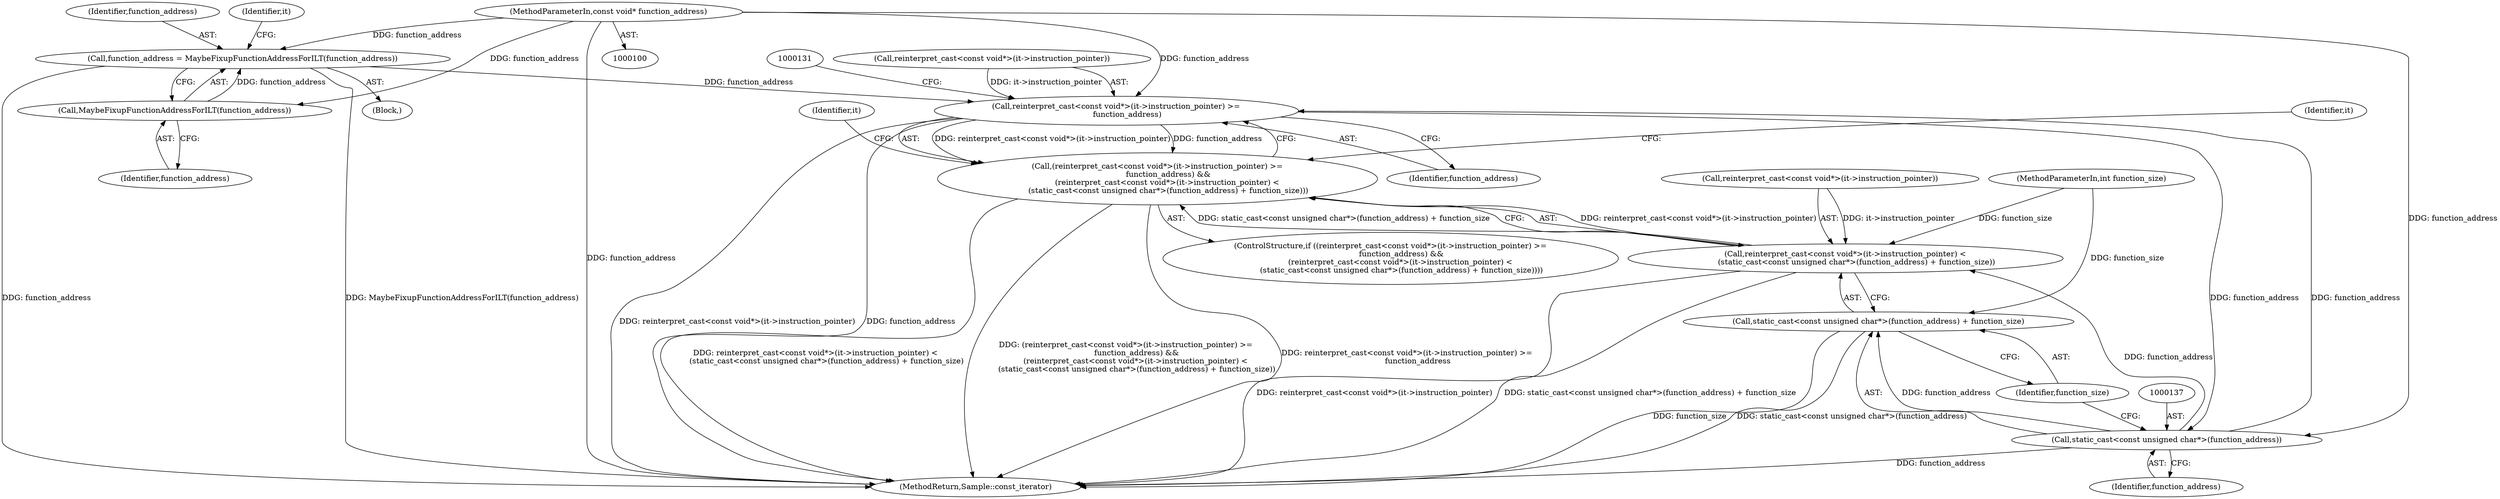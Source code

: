 digraph "1_Chrome_0fb75f1e468fe9054be3b3d3d5b9bf9a66e4199d_3@pointer" {
"1000102" [label="(MethodParameterIn,const void* function_address)"];
"1000105" [label="(Call,function_address = MaybeFixupFunctionAddressForILT(function_address))"];
"1000122" [label="(Call,reinterpret_cast<const void*>(it->instruction_pointer) >=\n         function_address)"];
"1000121" [label="(Call,(reinterpret_cast<const void*>(it->instruction_pointer) >=\n         function_address) &&\n        (reinterpret_cast<const void*>(it->instruction_pointer) <\n         (static_cast<const unsigned char*>(function_address) + function_size)))"];
"1000136" [label="(Call,static_cast<const unsigned char*>(function_address))"];
"1000129" [label="(Call,reinterpret_cast<const void*>(it->instruction_pointer) <\n         (static_cast<const unsigned char*>(function_address) + function_size))"];
"1000135" [label="(Call,static_cast<const unsigned char*>(function_address) + function_size)"];
"1000107" [label="(Call,MaybeFixupFunctionAddressForILT(function_address))"];
"1000112" [label="(Identifier,it)"];
"1000108" [label="(Identifier,function_address)"];
"1000141" [label="(Identifier,it)"];
"1000121" [label="(Call,(reinterpret_cast<const void*>(it->instruction_pointer) >=\n         function_address) &&\n        (reinterpret_cast<const void*>(it->instruction_pointer) <\n         (static_cast<const unsigned char*>(function_address) + function_size)))"];
"1000139" [label="(Identifier,function_size)"];
"1000120" [label="(ControlStructure,if ((reinterpret_cast<const void*>(it->instruction_pointer) >=\n         function_address) &&\n        (reinterpret_cast<const void*>(it->instruction_pointer) <\n         (static_cast<const unsigned char*>(function_address) + function_size))))"];
"1000103" [label="(MethodParameterIn,int function_size)"];
"1000144" [label="(MethodReturn,Sample::const_iterator)"];
"1000102" [label="(MethodParameterIn,const void* function_address)"];
"1000128" [label="(Identifier,function_address)"];
"1000107" [label="(Call,MaybeFixupFunctionAddressForILT(function_address))"];
"1000130" [label="(Call,reinterpret_cast<const void*>(it->instruction_pointer))"];
"1000129" [label="(Call,reinterpret_cast<const void*>(it->instruction_pointer) <\n         (static_cast<const unsigned char*>(function_address) + function_size))"];
"1000138" [label="(Identifier,function_address)"];
"1000123" [label="(Call,reinterpret_cast<const void*>(it->instruction_pointer))"];
"1000136" [label="(Call,static_cast<const unsigned char*>(function_address))"];
"1000106" [label="(Identifier,function_address)"];
"1000105" [label="(Call,function_address = MaybeFixupFunctionAddressForILT(function_address))"];
"1000104" [label="(Block,)"];
"1000118" [label="(Identifier,it)"];
"1000135" [label="(Call,static_cast<const unsigned char*>(function_address) + function_size)"];
"1000122" [label="(Call,reinterpret_cast<const void*>(it->instruction_pointer) >=\n         function_address)"];
"1000102" -> "1000100"  [label="AST: "];
"1000102" -> "1000144"  [label="DDG: function_address"];
"1000102" -> "1000105"  [label="DDG: function_address"];
"1000102" -> "1000107"  [label="DDG: function_address"];
"1000102" -> "1000122"  [label="DDG: function_address"];
"1000102" -> "1000136"  [label="DDG: function_address"];
"1000105" -> "1000104"  [label="AST: "];
"1000105" -> "1000107"  [label="CFG: "];
"1000106" -> "1000105"  [label="AST: "];
"1000107" -> "1000105"  [label="AST: "];
"1000112" -> "1000105"  [label="CFG: "];
"1000105" -> "1000144"  [label="DDG: MaybeFixupFunctionAddressForILT(function_address)"];
"1000105" -> "1000144"  [label="DDG: function_address"];
"1000107" -> "1000105"  [label="DDG: function_address"];
"1000105" -> "1000122"  [label="DDG: function_address"];
"1000122" -> "1000121"  [label="AST: "];
"1000122" -> "1000128"  [label="CFG: "];
"1000123" -> "1000122"  [label="AST: "];
"1000128" -> "1000122"  [label="AST: "];
"1000131" -> "1000122"  [label="CFG: "];
"1000121" -> "1000122"  [label="CFG: "];
"1000122" -> "1000144"  [label="DDG: reinterpret_cast<const void*>(it->instruction_pointer)"];
"1000122" -> "1000144"  [label="DDG: function_address"];
"1000122" -> "1000121"  [label="DDG: reinterpret_cast<const void*>(it->instruction_pointer)"];
"1000122" -> "1000121"  [label="DDG: function_address"];
"1000123" -> "1000122"  [label="DDG: it->instruction_pointer"];
"1000136" -> "1000122"  [label="DDG: function_address"];
"1000122" -> "1000136"  [label="DDG: function_address"];
"1000121" -> "1000120"  [label="AST: "];
"1000121" -> "1000129"  [label="CFG: "];
"1000129" -> "1000121"  [label="AST: "];
"1000141" -> "1000121"  [label="CFG: "];
"1000118" -> "1000121"  [label="CFG: "];
"1000121" -> "1000144"  [label="DDG: reinterpret_cast<const void*>(it->instruction_pointer) <\n         (static_cast<const unsigned char*>(function_address) + function_size)"];
"1000121" -> "1000144"  [label="DDG: (reinterpret_cast<const void*>(it->instruction_pointer) >=\n         function_address) &&\n        (reinterpret_cast<const void*>(it->instruction_pointer) <\n         (static_cast<const unsigned char*>(function_address) + function_size))"];
"1000121" -> "1000144"  [label="DDG: reinterpret_cast<const void*>(it->instruction_pointer) >=\n         function_address"];
"1000129" -> "1000121"  [label="DDG: reinterpret_cast<const void*>(it->instruction_pointer)"];
"1000129" -> "1000121"  [label="DDG: static_cast<const unsigned char*>(function_address) + function_size"];
"1000136" -> "1000135"  [label="AST: "];
"1000136" -> "1000138"  [label="CFG: "];
"1000137" -> "1000136"  [label="AST: "];
"1000138" -> "1000136"  [label="AST: "];
"1000139" -> "1000136"  [label="CFG: "];
"1000136" -> "1000144"  [label="DDG: function_address"];
"1000136" -> "1000129"  [label="DDG: function_address"];
"1000136" -> "1000135"  [label="DDG: function_address"];
"1000129" -> "1000135"  [label="CFG: "];
"1000130" -> "1000129"  [label="AST: "];
"1000135" -> "1000129"  [label="AST: "];
"1000129" -> "1000144"  [label="DDG: reinterpret_cast<const void*>(it->instruction_pointer)"];
"1000129" -> "1000144"  [label="DDG: static_cast<const unsigned char*>(function_address) + function_size"];
"1000130" -> "1000129"  [label="DDG: it->instruction_pointer"];
"1000103" -> "1000129"  [label="DDG: function_size"];
"1000135" -> "1000139"  [label="CFG: "];
"1000139" -> "1000135"  [label="AST: "];
"1000135" -> "1000144"  [label="DDG: function_size"];
"1000135" -> "1000144"  [label="DDG: static_cast<const unsigned char*>(function_address)"];
"1000103" -> "1000135"  [label="DDG: function_size"];
"1000107" -> "1000108"  [label="CFG: "];
"1000108" -> "1000107"  [label="AST: "];
}
